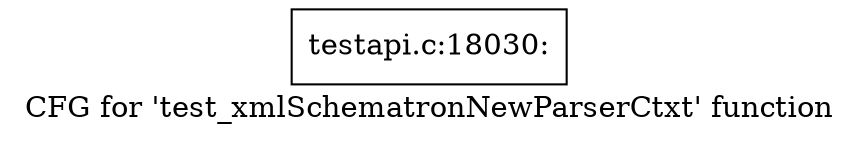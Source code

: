 digraph "CFG for 'test_xmlSchematronNewParserCtxt' function" {
	label="CFG for 'test_xmlSchematronNewParserCtxt' function";

	Node0x4a8ac40 [shape=record,label="{testapi.c:18030:}"];
}
